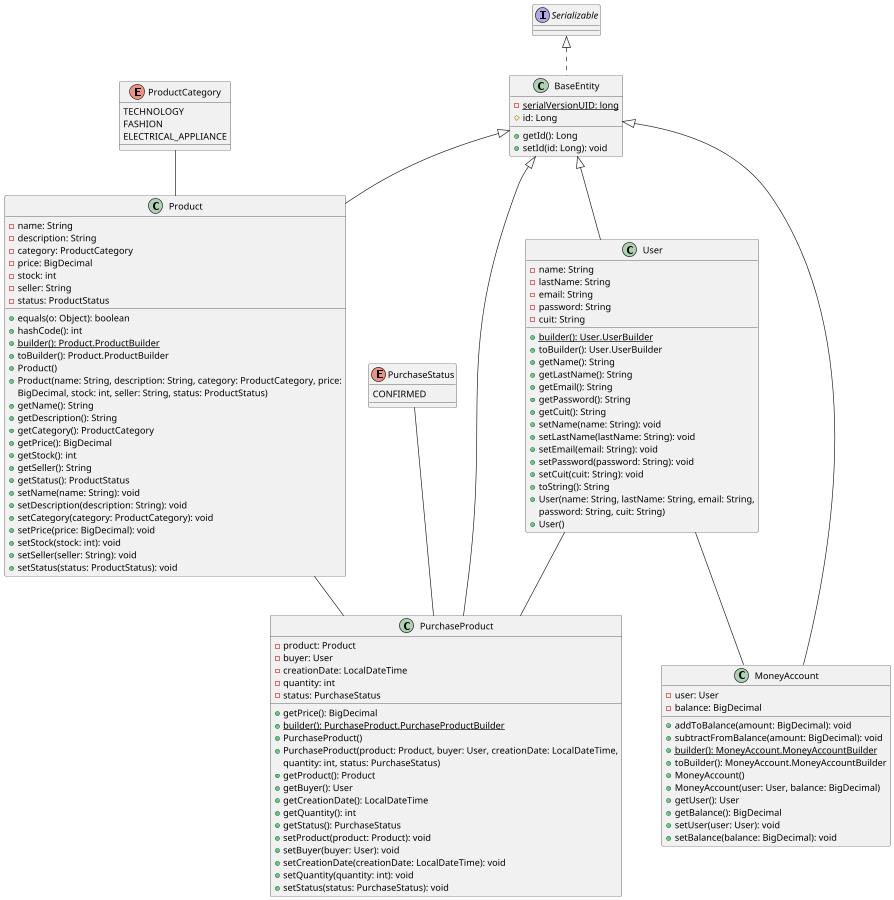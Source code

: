 @startuml
'https://plantuml.com/class-diagram
scale 1800*900


abstract class BaseEntity [[java:ar.edu.mercadogratis.app.model.BaseEntity]] {
	-{static} serialVersionUID: long
	#id: Long
	+getId(): Long
	+setId(id: Long): void
}
interface Serializable {
}
Serializable <|.. BaseEntity


class MoneyAccount [[java:ar.edu.mercadogratis.app.model.MoneyAccount]] {
	-user: User
	-balance: BigDecimal
	+addToBalance(amount: BigDecimal): void
	+subtractFromBalance(amount: BigDecimal): void
	+{static} builder(): MoneyAccount.MoneyAccountBuilder
	+toBuilder(): MoneyAccount.MoneyAccountBuilder
	+MoneyAccount()
	+MoneyAccount(user: User, balance: BigDecimal)
	+getUser(): User
	+getBalance(): BigDecimal
	+setUser(user: User): void
	+setBalance(balance: BigDecimal): void
}
class BaseEntity {
}
BaseEntity <|-- MoneyAccount
User -- MoneyAccount


class Product [[java:ar.edu.mercadogratis.app.model.Product]] {
	-name: String
	-description: String
	-category: ProductCategory
	-price: BigDecimal
	-stock: int
	-seller: String
	-status: ProductStatus
	+equals(o: Object): boolean
	+hashCode(): int
	+{static} builder(): Product.ProductBuilder
	+toBuilder(): Product.ProductBuilder
	+Product()
	+Product(name: String, description: String, category: ProductCategory, price:
BigDecimal, stock: int, seller: String, status: ProductStatus)
	+getName(): String
	+getDescription(): String
	+getCategory(): ProductCategory
	+getPrice(): BigDecimal
	+getStock(): int
	+getSeller(): String
	+getStatus(): ProductStatus
	+setName(name: String): void
	+setDescription(description: String): void
	+setCategory(category: ProductCategory): void
	+setPrice(price: BigDecimal): void
	+setStock(stock: int): void
	+setSeller(seller: String): void
	+setStatus(status: ProductStatus): void
}
class BaseEntity {
}
BaseEntity <|-- Product



enum ProductCategory [[java:ar.edu.mercadogratis.app.model.ProductCategory]] {
	TECHNOLOGY
	FASHION
	ELECTRICAL_APPLIANCE
}


class PurchaseProduct [[java:ar.edu.mercadogratis.app.model.PurchaseProduct]] {
	-product: Product
	-buyer: User
	-creationDate: LocalDateTime
	-quantity: int
	-status: PurchaseStatus
	+getPrice(): BigDecimal
	+{static} builder(): PurchaseProduct.PurchaseProductBuilder
	+PurchaseProduct()
	+PurchaseProduct(product: Product, buyer: User, creationDate: LocalDateTime,
 quantity: int, status: PurchaseStatus)
	+getProduct(): Product
	+getBuyer(): User
	+getCreationDate(): LocalDateTime
	+getQuantity(): int
	+getStatus(): PurchaseStatus
	+setProduct(product: Product): void
	+setBuyer(buyer: User): void
	+setCreationDate(creationDate: LocalDateTime): void
	+setQuantity(quantity: int): void
	+setStatus(status: PurchaseStatus): void
}
class BaseEntity {
}
BaseEntity <|-- PurchaseProduct
User -- PurchaseProduct
Product -- PurchaseProduct
ProductCategory -- Product
PurchaseStatus -- PurchaseProduct

enum PurchaseStatus [[java:ar.edu.mercadogratis.app.model.PurchaseStatus]] {
	CONFIRMED
}

class User [[java:ar.edu.mercadogratis.app.model.User]] {
	-name: String
	-lastName: String
	-email: String
	-password: String
	-cuit: String
	+{static} builder(): User.UserBuilder
	+toBuilder(): User.UserBuilder
	+getName(): String
	+getLastName(): String
	+getEmail(): String
	+getPassword(): String
	+getCuit(): String
	+setName(name: String): void
	+setLastName(lastName: String): void
	+setEmail(email: String): void
	+setPassword(password: String): void
	+setCuit(cuit: String): void
	+toString(): String
	+User(name: String, lastName: String, email: String, 
password: String, cuit: String)
	+User()
}
class BaseEntity {
}
BaseEntity <|-- User
@enduml